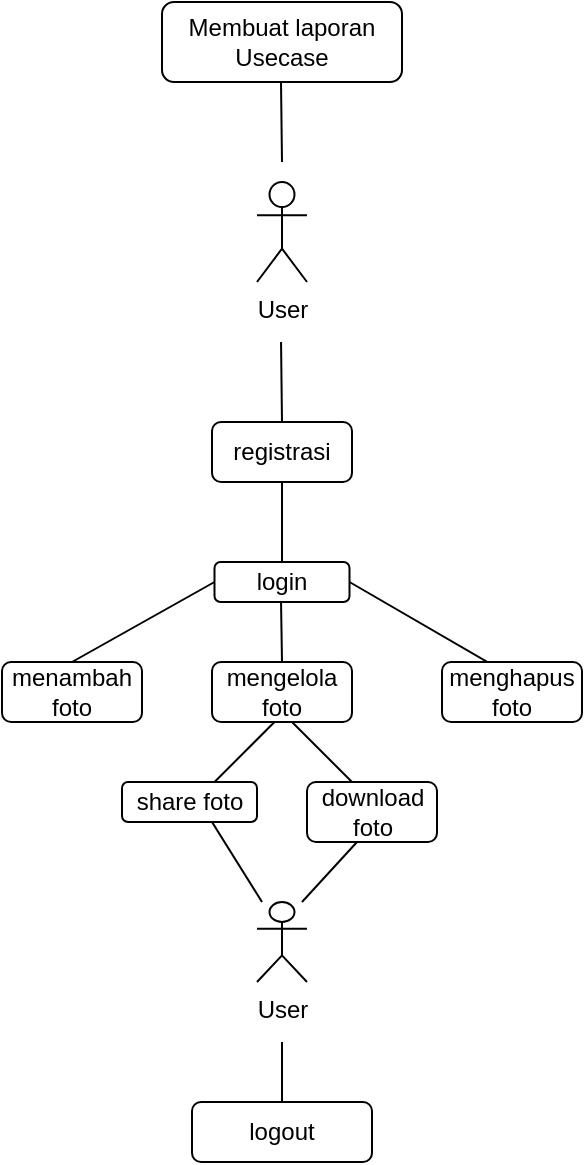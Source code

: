 <mxfile version="24.2.8" type="device">
  <diagram name="Page-1" id="m5mNiK5gfriHEP2nj0jo">
    <mxGraphModel dx="1100" dy="585" grid="1" gridSize="10" guides="1" tooltips="1" connect="1" arrows="1" fold="1" page="1" pageScale="1" pageWidth="850" pageHeight="1100" math="0" shadow="0">
      <root>
        <mxCell id="0" />
        <mxCell id="1" parent="0" />
        <mxCell id="b0GVktHYCY5zCiTC_coG-1" value="Membuat laporan Usecase" style="rounded=1;whiteSpace=wrap;html=1;" vertex="1" parent="1">
          <mxGeometry x="360" y="40" width="120" height="40" as="geometry" />
        </mxCell>
        <mxCell id="b0GVktHYCY5zCiTC_coG-2" value="" style="endArrow=none;html=1;rounded=0;" edge="1" parent="1">
          <mxGeometry width="50" height="50" relative="1" as="geometry">
            <mxPoint x="420" y="120" as="sourcePoint" />
            <mxPoint x="419.5" y="80" as="targetPoint" />
            <Array as="points">
              <mxPoint x="419.5" y="120" />
            </Array>
          </mxGeometry>
        </mxCell>
        <object label="User" id="b0GVktHYCY5zCiTC_coG-3">
          <mxCell style="shape=umlActor;verticalLabelPosition=bottom;verticalAlign=top;html=1;outlineConnect=0;movable=1;resizable=1;rotatable=1;deletable=1;editable=1;locked=0;connectable=1;" vertex="1" parent="1">
            <mxGeometry x="407.5" y="130" width="25" height="50" as="geometry" />
          </mxCell>
        </object>
        <mxCell id="b0GVktHYCY5zCiTC_coG-12" value="registrasi" style="rounded=1;whiteSpace=wrap;html=1;" vertex="1" parent="1">
          <mxGeometry x="385" y="250" width="70" height="30" as="geometry" />
        </mxCell>
        <mxCell id="b0GVktHYCY5zCiTC_coG-14" value="login" style="rounded=1;whiteSpace=wrap;html=1;" vertex="1" parent="1">
          <mxGeometry x="386.25" y="320" width="67.5" height="20" as="geometry" />
        </mxCell>
        <mxCell id="b0GVktHYCY5zCiTC_coG-16" value="" style="endArrow=none;html=1;rounded=0;" edge="1" parent="1">
          <mxGeometry width="50" height="50" relative="1" as="geometry">
            <mxPoint x="420" y="320" as="sourcePoint" />
            <mxPoint x="419.52" y="280" as="targetPoint" />
            <Array as="points">
              <mxPoint x="420" y="280" />
            </Array>
          </mxGeometry>
        </mxCell>
        <mxCell id="b0GVktHYCY5zCiTC_coG-17" value="" style="endArrow=none;html=1;rounded=0;" edge="1" parent="1">
          <mxGeometry width="50" height="50" relative="1" as="geometry">
            <mxPoint x="420" y="250" as="sourcePoint" />
            <mxPoint x="419.52" y="210" as="targetPoint" />
          </mxGeometry>
        </mxCell>
        <mxCell id="b0GVktHYCY5zCiTC_coG-23" value="" style="endArrow=none;html=1;rounded=0;exitX=0.5;exitY=0;exitDx=0;exitDy=0;" edge="1" parent="1" source="b0GVktHYCY5zCiTC_coG-24">
          <mxGeometry width="50" height="50" relative="1" as="geometry">
            <mxPoint x="336" y="350" as="sourcePoint" />
            <mxPoint x="386.25" y="330" as="targetPoint" />
          </mxGeometry>
        </mxCell>
        <mxCell id="b0GVktHYCY5zCiTC_coG-24" value="menambah foto" style="rounded=1;whiteSpace=wrap;html=1;" vertex="1" parent="1">
          <mxGeometry x="280" y="370" width="70" height="30" as="geometry" />
        </mxCell>
        <mxCell id="b0GVktHYCY5zCiTC_coG-25" value="" style="endArrow=none;html=1;rounded=0;" edge="1" parent="1">
          <mxGeometry width="50" height="50" relative="1" as="geometry">
            <mxPoint x="420" y="370" as="sourcePoint" />
            <mxPoint x="419.52" y="340" as="targetPoint" />
          </mxGeometry>
        </mxCell>
        <mxCell id="b0GVktHYCY5zCiTC_coG-26" value="mengelola foto" style="rounded=1;whiteSpace=wrap;html=1;" vertex="1" parent="1">
          <mxGeometry x="385" y="370" width="70" height="30" as="geometry" />
        </mxCell>
        <mxCell id="b0GVktHYCY5zCiTC_coG-27" value="" style="endArrow=none;html=1;rounded=0;" edge="1" parent="1">
          <mxGeometry width="50" height="50" relative="1" as="geometry">
            <mxPoint x="540" y="380" as="sourcePoint" />
            <mxPoint x="453.75" y="330" as="targetPoint" />
          </mxGeometry>
        </mxCell>
        <mxCell id="b0GVktHYCY5zCiTC_coG-28" value="menghapus foto" style="rounded=1;whiteSpace=wrap;html=1;" vertex="1" parent="1">
          <mxGeometry x="500" y="370" width="70" height="30" as="geometry" />
        </mxCell>
        <mxCell id="b0GVktHYCY5zCiTC_coG-29" value="" style="endArrow=none;html=1;rounded=0;" edge="1" parent="1">
          <mxGeometry width="50" height="50" relative="1" as="geometry">
            <mxPoint x="386.25" y="430" as="sourcePoint" />
            <mxPoint x="416.25" y="400" as="targetPoint" />
          </mxGeometry>
        </mxCell>
        <mxCell id="b0GVktHYCY5zCiTC_coG-30" value="" style="endArrow=none;html=1;rounded=0;" edge="1" parent="1">
          <mxGeometry width="50" height="50" relative="1" as="geometry">
            <mxPoint x="455" y="430" as="sourcePoint" />
            <mxPoint x="425" y="400" as="targetPoint" />
          </mxGeometry>
        </mxCell>
        <mxCell id="b0GVktHYCY5zCiTC_coG-31" value="share foto" style="rounded=1;whiteSpace=wrap;html=1;" vertex="1" parent="1">
          <mxGeometry x="340" y="430" width="67.5" height="20" as="geometry" />
        </mxCell>
        <mxCell id="b0GVktHYCY5zCiTC_coG-33" value="download foto" style="rounded=1;whiteSpace=wrap;html=1;" vertex="1" parent="1">
          <mxGeometry x="432.5" y="430" width="65" height="30" as="geometry" />
        </mxCell>
        <mxCell id="b0GVktHYCY5zCiTC_coG-34" value="" style="endArrow=none;html=1;rounded=0;" edge="1" parent="1">
          <mxGeometry width="50" height="50" relative="1" as="geometry">
            <mxPoint x="410" y="490" as="sourcePoint" />
            <mxPoint x="385" y="450" as="targetPoint" />
          </mxGeometry>
        </mxCell>
        <mxCell id="b0GVktHYCY5zCiTC_coG-35" value="" style="endArrow=none;html=1;rounded=0;" edge="1" parent="1">
          <mxGeometry width="50" height="50" relative="1" as="geometry">
            <mxPoint x="430" y="490" as="sourcePoint" />
            <mxPoint x="457.5" y="460" as="targetPoint" />
          </mxGeometry>
        </mxCell>
        <mxCell id="b0GVktHYCY5zCiTC_coG-36" value="User" style="shape=umlActor;verticalLabelPosition=bottom;verticalAlign=top;html=1;outlineConnect=0;" vertex="1" parent="1">
          <mxGeometry x="407.5" y="490" width="25" height="40" as="geometry" />
        </mxCell>
        <mxCell id="b0GVktHYCY5zCiTC_coG-37" value="" style="endArrow=none;html=1;rounded=0;" edge="1" parent="1">
          <mxGeometry width="50" height="50" relative="1" as="geometry">
            <mxPoint x="420" y="590" as="sourcePoint" />
            <mxPoint x="420" y="560" as="targetPoint" />
          </mxGeometry>
        </mxCell>
        <mxCell id="b0GVktHYCY5zCiTC_coG-39" value="logout" style="rounded=1;whiteSpace=wrap;html=1;" vertex="1" parent="1">
          <mxGeometry x="375" y="590" width="90" height="30" as="geometry" />
        </mxCell>
      </root>
    </mxGraphModel>
  </diagram>
</mxfile>
